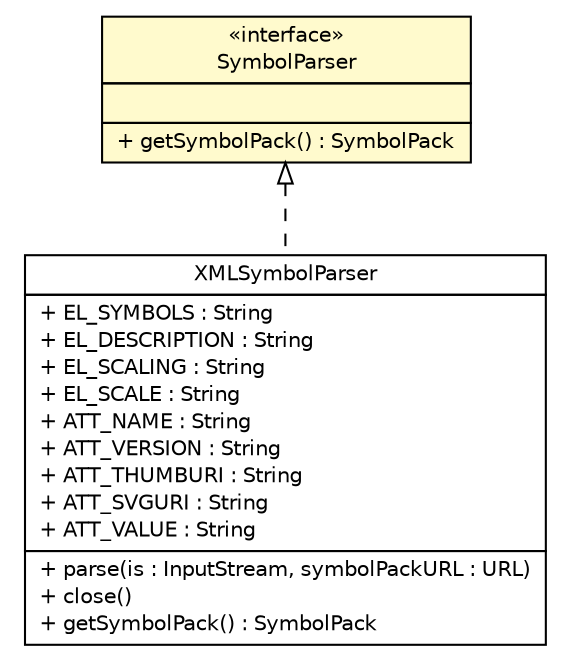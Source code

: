 #!/usr/local/bin/dot
#
# Class diagram 
# Generated by UMLGraph version 5.2 (http://www.umlgraph.org/)
#

digraph G {
	edge [fontname="Helvetica",fontsize=10,labelfontname="Helvetica",labelfontsize=10];
	node [fontname="Helvetica",fontsize=10,shape=plaintext];
	nodesep=0.25;
	ranksep=0.5;
	// dip.world.variant.parser.SymbolParser
	c11493 [label=<<table title="dip.world.variant.parser.SymbolParser" border="0" cellborder="1" cellspacing="0" cellpadding="2" port="p" bgcolor="lemonChiffon" href="./SymbolParser.html">
		<tr><td><table border="0" cellspacing="0" cellpadding="1">
<tr><td align="center" balign="center"> &#171;interface&#187; </td></tr>
<tr><td align="center" balign="center"> SymbolParser </td></tr>
		</table></td></tr>
		<tr><td><table border="0" cellspacing="0" cellpadding="1">
<tr><td align="left" balign="left">  </td></tr>
		</table></td></tr>
		<tr><td><table border="0" cellspacing="0" cellpadding="1">
<tr><td align="left" balign="left"> + getSymbolPack() : SymbolPack </td></tr>
		</table></td></tr>
		</table>>, fontname="Helvetica", fontcolor="black", fontsize=10.0];
	// dip.world.variant.parser.XMLSymbolParser
	c11497 [label=<<table title="dip.world.variant.parser.XMLSymbolParser" border="0" cellborder="1" cellspacing="0" cellpadding="2" port="p" href="./XMLSymbolParser.html">
		<tr><td><table border="0" cellspacing="0" cellpadding="1">
<tr><td align="center" balign="center"> XMLSymbolParser </td></tr>
		</table></td></tr>
		<tr><td><table border="0" cellspacing="0" cellpadding="1">
<tr><td align="left" balign="left"> + EL_SYMBOLS : String </td></tr>
<tr><td align="left" balign="left"> + EL_DESCRIPTION : String </td></tr>
<tr><td align="left" balign="left"> + EL_SCALING : String </td></tr>
<tr><td align="left" balign="left"> + EL_SCALE : String </td></tr>
<tr><td align="left" balign="left"> + ATT_NAME : String </td></tr>
<tr><td align="left" balign="left"> + ATT_VERSION : String </td></tr>
<tr><td align="left" balign="left"> + ATT_THUMBURI : String </td></tr>
<tr><td align="left" balign="left"> + ATT_SVGURI : String </td></tr>
<tr><td align="left" balign="left"> + ATT_VALUE : String </td></tr>
		</table></td></tr>
		<tr><td><table border="0" cellspacing="0" cellpadding="1">
<tr><td align="left" balign="left"> + parse(is : InputStream, symbolPackURL : URL) </td></tr>
<tr><td align="left" balign="left"> + close() </td></tr>
<tr><td align="left" balign="left"> + getSymbolPack() : SymbolPack </td></tr>
		</table></td></tr>
		</table>>, fontname="Helvetica", fontcolor="black", fontsize=10.0];
	//dip.world.variant.parser.XMLSymbolParser implements dip.world.variant.parser.SymbolParser
	c11493:p -> c11497:p [dir=back,arrowtail=empty,style=dashed];
}

